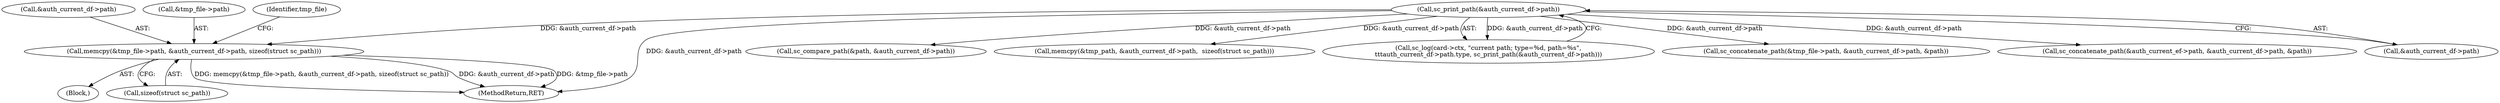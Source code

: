 digraph "0_OpenSC_8fe377e93b4b56060e5bbfb6f3142ceaeca744fa_12@pointer" {
"1000223" [label="(Call,memcpy(&tmp_file->path, &auth_current_df->path, sizeof(struct sc_path)))"];
"1000157" [label="(Call,sc_print_path(&auth_current_df->path))"];
"1000228" [label="(Call,&auth_current_df->path)"];
"1000157" [label="(Call,sc_print_path(&auth_current_df->path))"];
"1000542" [label="(Call,sc_compare_path(&path, &auth_current_df->path))"];
"1000222" [label="(Block,)"];
"1000232" [label="(Call,sizeof(struct sc_path))"];
"1000224" [label="(Call,&tmp_file->path)"];
"1000436" [label="(Call,memcpy(&tmp_path, &auth_current_df->path,  sizeof(struct sc_path)))"];
"1000147" [label="(Call,sc_log(card->ctx, \"current path; type=%d, path=%s\",\n\t\t\tauth_current_df->path.type, sc_print_path(&auth_current_df->path)))"];
"1000264" [label="(Call,sc_concatenate_path(&tmp_file->path, &auth_current_df->path, &path))"];
"1000570" [label="(MethodReturn,RET)"];
"1000289" [label="(Call,sc_concatenate_path(&auth_current_ef->path, &auth_current_df->path, &path))"];
"1000158" [label="(Call,&auth_current_df->path)"];
"1000223" [label="(Call,memcpy(&tmp_file->path, &auth_current_df->path, sizeof(struct sc_path)))"];
"1000238" [label="(Identifier,tmp_file)"];
"1000223" -> "1000222"  [label="AST: "];
"1000223" -> "1000232"  [label="CFG: "];
"1000224" -> "1000223"  [label="AST: "];
"1000228" -> "1000223"  [label="AST: "];
"1000232" -> "1000223"  [label="AST: "];
"1000238" -> "1000223"  [label="CFG: "];
"1000223" -> "1000570"  [label="DDG: memcpy(&tmp_file->path, &auth_current_df->path, sizeof(struct sc_path))"];
"1000223" -> "1000570"  [label="DDG: &auth_current_df->path"];
"1000223" -> "1000570"  [label="DDG: &tmp_file->path"];
"1000157" -> "1000223"  [label="DDG: &auth_current_df->path"];
"1000157" -> "1000147"  [label="AST: "];
"1000157" -> "1000158"  [label="CFG: "];
"1000158" -> "1000157"  [label="AST: "];
"1000147" -> "1000157"  [label="CFG: "];
"1000157" -> "1000570"  [label="DDG: &auth_current_df->path"];
"1000157" -> "1000147"  [label="DDG: &auth_current_df->path"];
"1000157" -> "1000264"  [label="DDG: &auth_current_df->path"];
"1000157" -> "1000289"  [label="DDG: &auth_current_df->path"];
"1000157" -> "1000436"  [label="DDG: &auth_current_df->path"];
"1000157" -> "1000542"  [label="DDG: &auth_current_df->path"];
}

